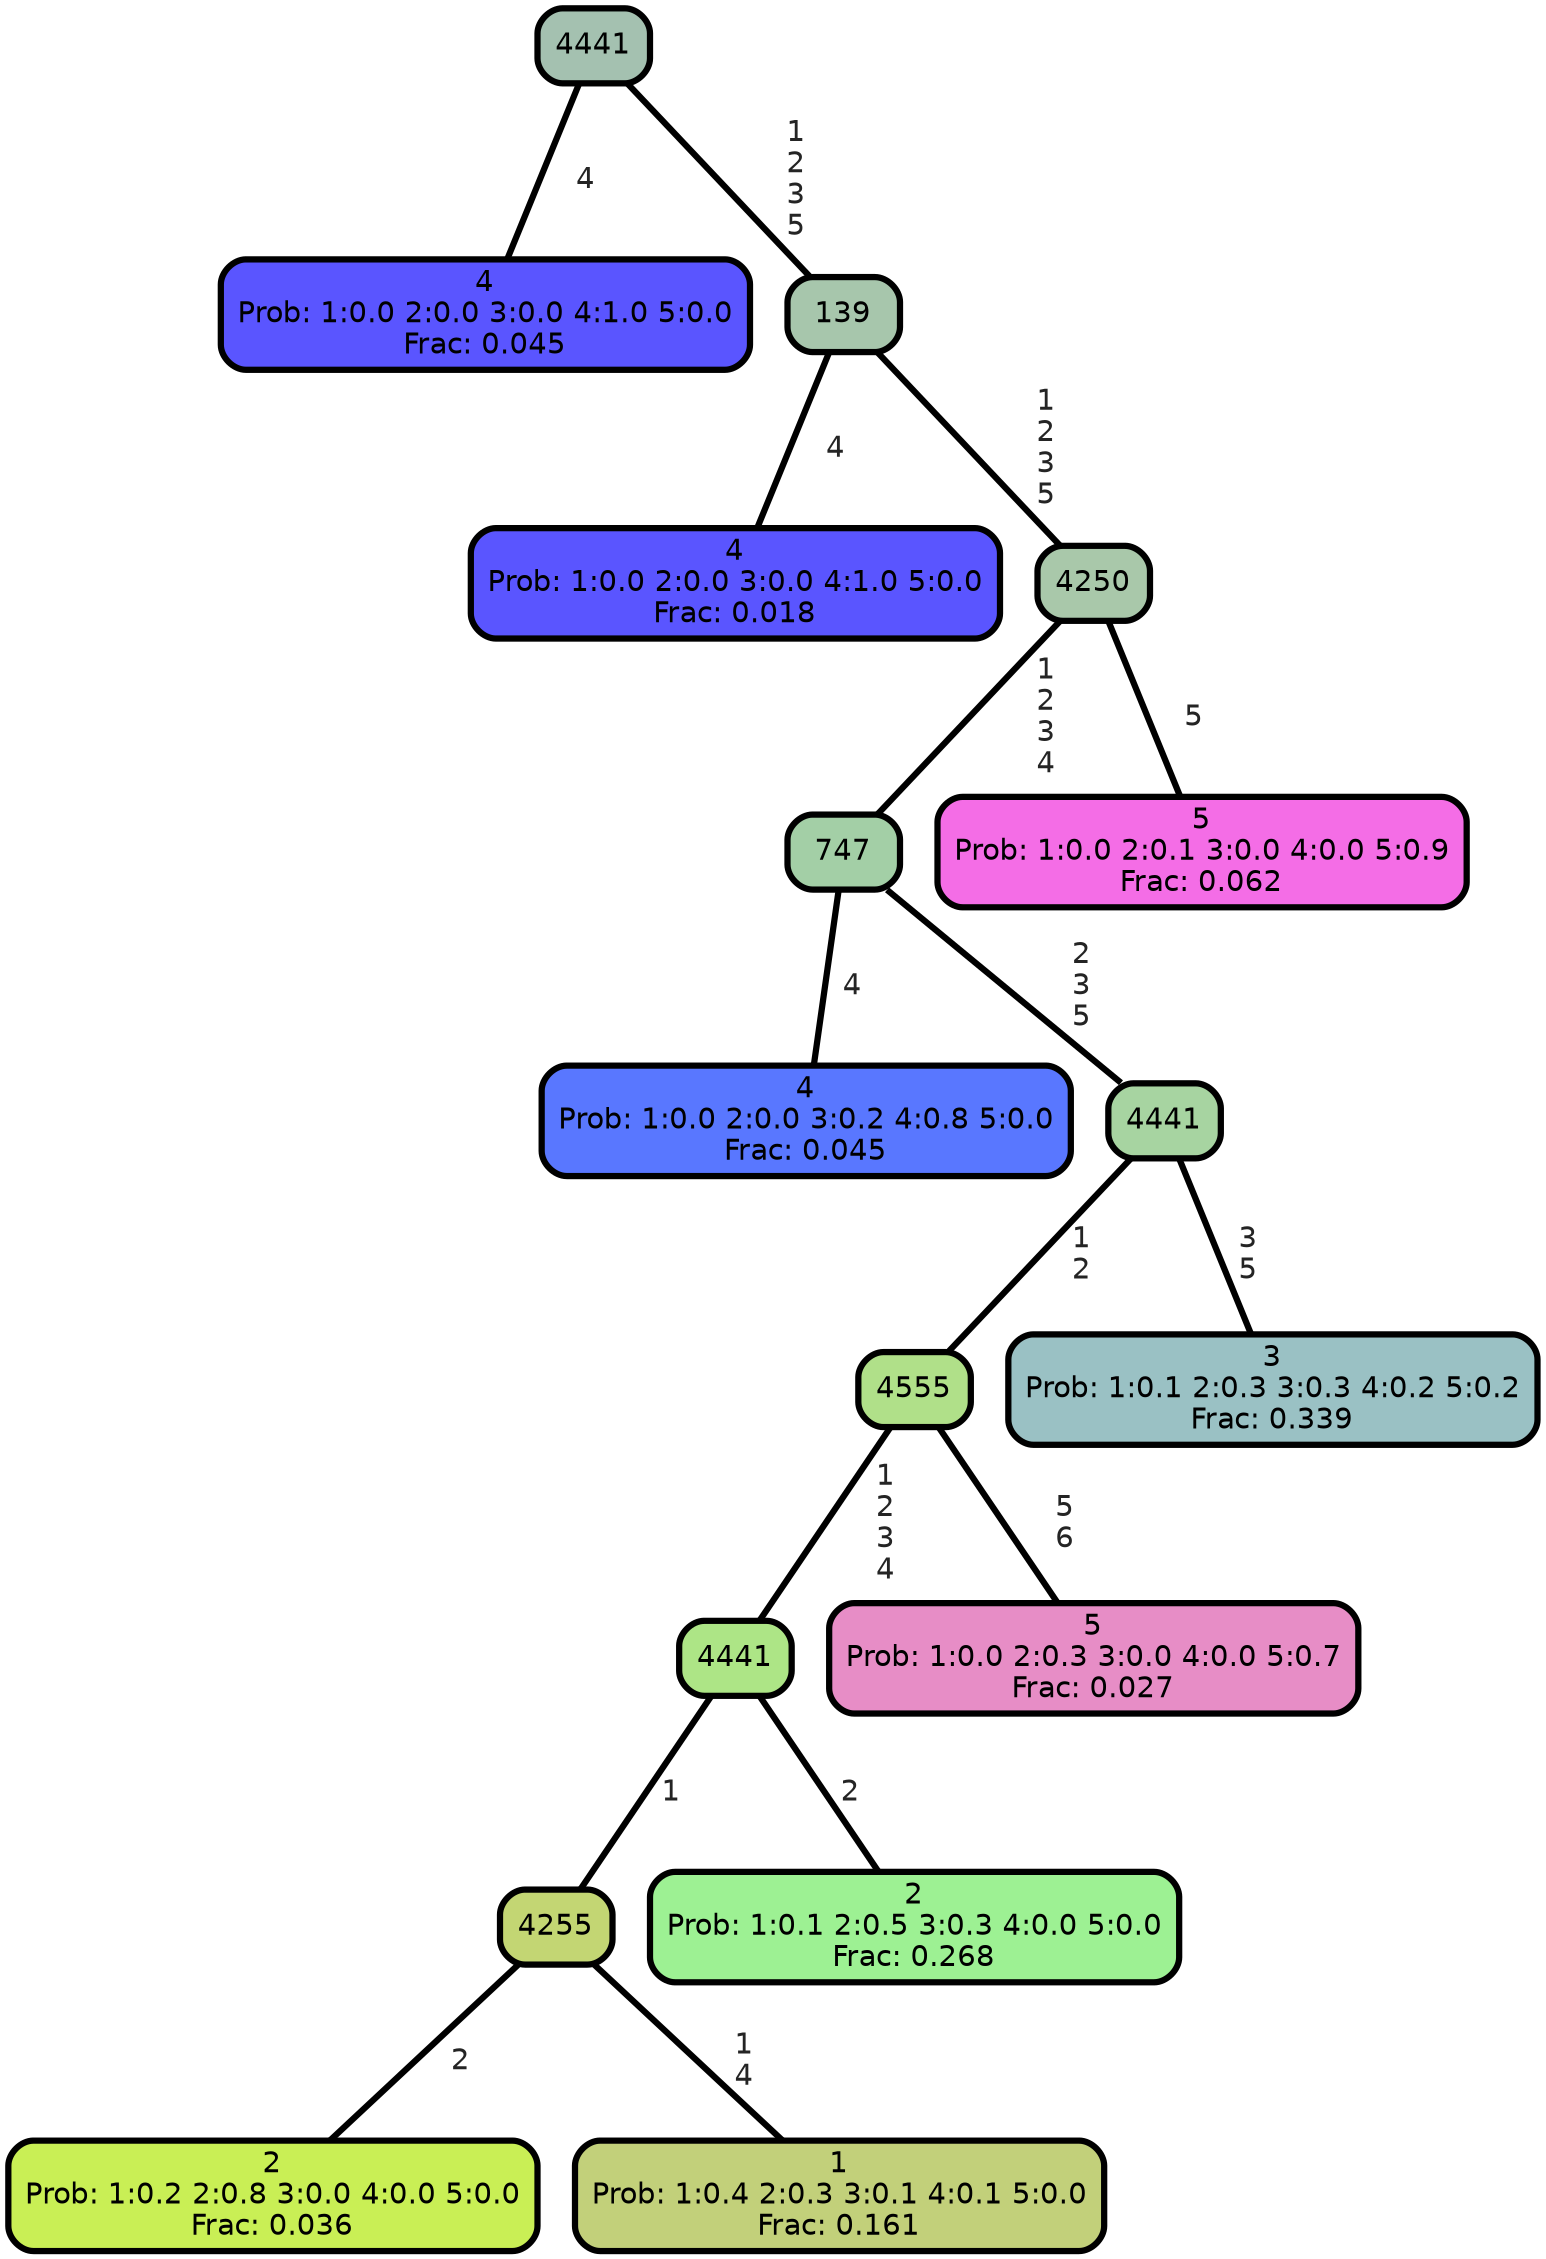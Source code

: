 graph Tree {
node [shape=box, style="filled, rounded",color="black",penwidth="3",fontcolor="black",                 fontname=helvetica] ;
graph [ranksep="0 equally", splines=straight,                 bgcolor=transparent, dpi=200] ;
edge [fontname=helvetica, fontweight=bold,fontcolor=grey14,color=black] ;
0 [label="4
Prob: 1:0.0 2:0.0 3:0.0 4:1.0 5:0.0
Frac: 0.045", fillcolor="#5a55ff"] ;
1 [label="4441", fillcolor="#a4c1b0"] ;
2 [label="4
Prob: 1:0.0 2:0.0 3:0.0 4:1.0 5:0.0
Frac: 0.018", fillcolor="#5a55ff"] ;
3 [label="139", fillcolor="#a7c6ac"] ;
4 [label="4
Prob: 1:0.0 2:0.0 3:0.2 4:0.8 5:0.0
Frac: 0.045", fillcolor="#5977ff"] ;
5 [label="747", fillcolor="#a3cfa6"] ;
6 [label="2
Prob: 1:0.2 2:0.8 3:0.0 4:0.0 5:0.0
Frac: 0.036", fillcolor="#c9ef55"] ;
7 [label="4255", fillcolor="#c3d673"] ;
8 [label="1
Prob: 1:0.4 2:0.3 3:0.1 4:0.1 5:0.0
Frac: 0.161", fillcolor="#c2d07a"] ;
9 [label="4441", fillcolor="#ade586"] ;
10 [label="2
Prob: 1:0.1 2:0.5 3:0.3 4:0.0 5:0.0
Frac: 0.268", fillcolor="#9df193"] ;
11 [label="4555", fillcolor="#b0e089"] ;
12 [label="5
Prob: 1:0.0 2:0.3 3:0.0 4:0.0 5:0.7
Frac: 0.027", fillcolor="#e78dc6"] ;
13 [label="4441", fillcolor="#a7d4a1"] ;
14 [label="3
Prob: 1:0.1 2:0.3 3:0.3 4:0.2 5:0.2
Frac: 0.339", fillcolor="#9ac1c4"] ;
15 [label="4250", fillcolor="#a9c8aa"] ;
16 [label="5
Prob: 1:0.0 2:0.1 3:0.0 4:0.0 5:0.9
Frac: 0.062", fillcolor="#f46de6"] ;
1 -- 0 [label=" 4",penwidth=3] ;
1 -- 3 [label=" 1\n 2\n 3\n 5",penwidth=3] ;
3 -- 2 [label=" 4",penwidth=3] ;
3 -- 15 [label=" 1\n 2\n 3\n 5",penwidth=3] ;
5 -- 4 [label=" 4",penwidth=3] ;
5 -- 13 [label=" 2\n 3\n 5",penwidth=3] ;
7 -- 6 [label=" 2",penwidth=3] ;
7 -- 8 [label=" 1\n 4",penwidth=3] ;
9 -- 7 [label=" 1",penwidth=3] ;
9 -- 10 [label=" 2",penwidth=3] ;
11 -- 9 [label=" 1\n 2\n 3\n 4",penwidth=3] ;
11 -- 12 [label=" 5\n 6",penwidth=3] ;
13 -- 11 [label=" 1\n 2",penwidth=3] ;
13 -- 14 [label=" 3\n 5",penwidth=3] ;
15 -- 5 [label=" 1\n 2\n 3\n 4",penwidth=3] ;
15 -- 16 [label=" 5",penwidth=3] ;
{rank = same;}}